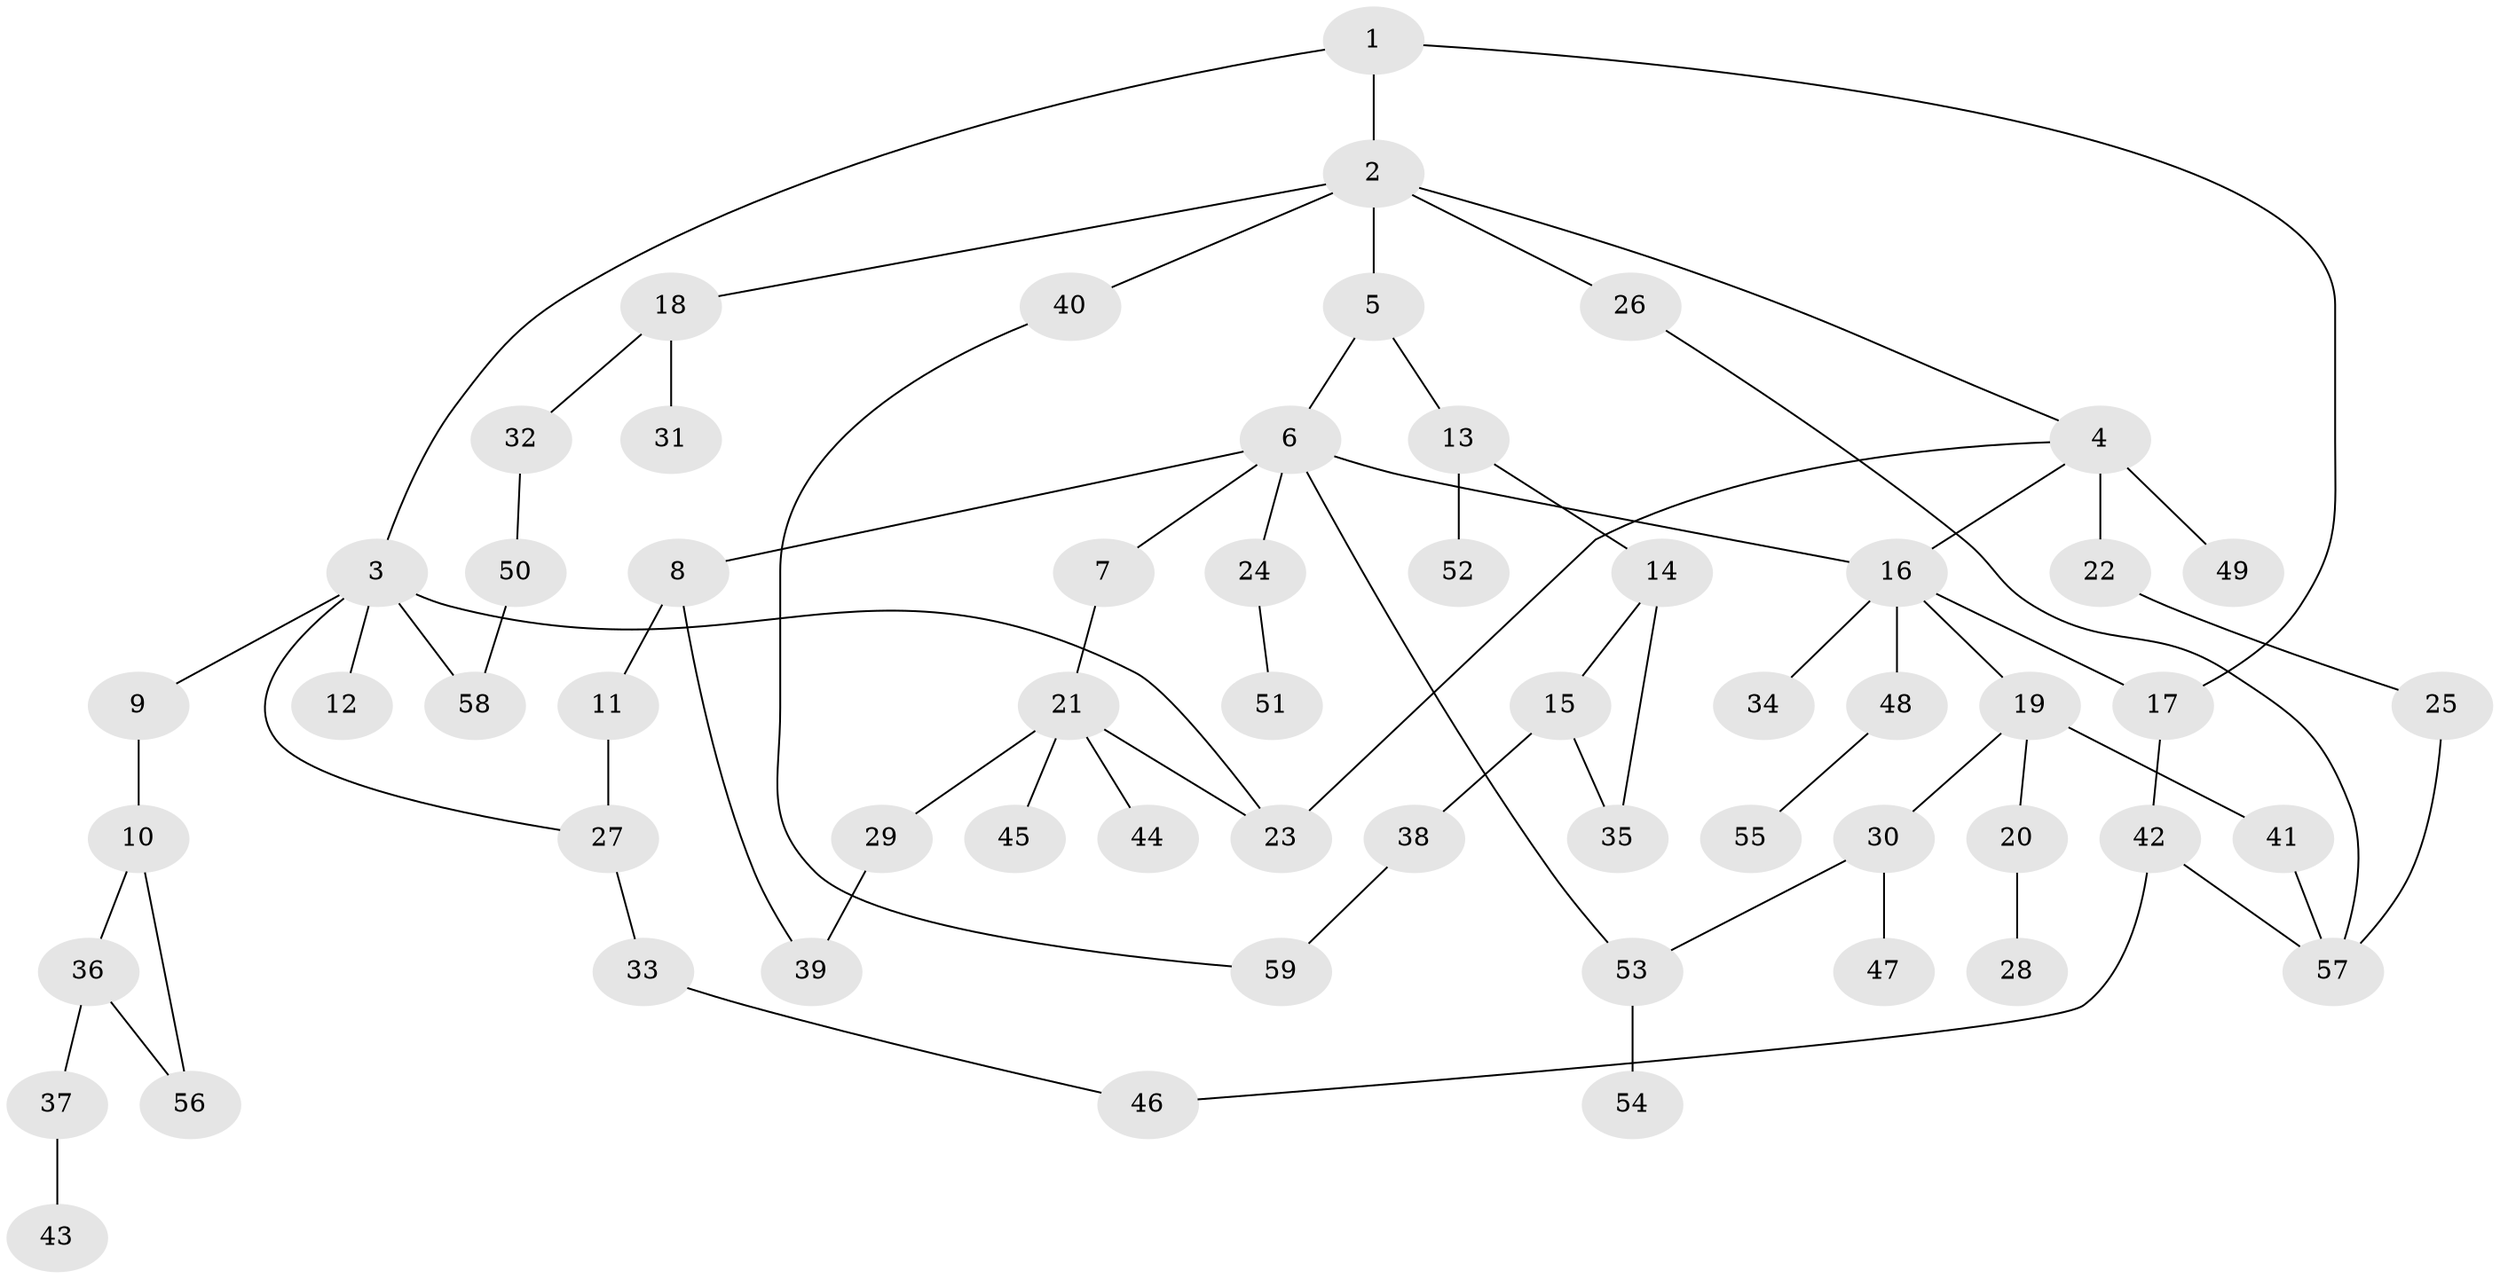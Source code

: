 // Generated by graph-tools (version 1.1) at 2025/34/03/09/25 02:34:08]
// undirected, 59 vertices, 73 edges
graph export_dot {
graph [start="1"]
  node [color=gray90,style=filled];
  1;
  2;
  3;
  4;
  5;
  6;
  7;
  8;
  9;
  10;
  11;
  12;
  13;
  14;
  15;
  16;
  17;
  18;
  19;
  20;
  21;
  22;
  23;
  24;
  25;
  26;
  27;
  28;
  29;
  30;
  31;
  32;
  33;
  34;
  35;
  36;
  37;
  38;
  39;
  40;
  41;
  42;
  43;
  44;
  45;
  46;
  47;
  48;
  49;
  50;
  51;
  52;
  53;
  54;
  55;
  56;
  57;
  58;
  59;
  1 -- 2;
  1 -- 3;
  1 -- 17;
  2 -- 4;
  2 -- 5;
  2 -- 18;
  2 -- 26;
  2 -- 40;
  3 -- 9;
  3 -- 12;
  3 -- 58;
  3 -- 23;
  3 -- 27;
  4 -- 16;
  4 -- 22;
  4 -- 23;
  4 -- 49;
  5 -- 6;
  5 -- 13;
  6 -- 7;
  6 -- 8;
  6 -- 24;
  6 -- 53;
  6 -- 16;
  7 -- 21;
  8 -- 11;
  8 -- 39;
  9 -- 10;
  10 -- 36;
  10 -- 56;
  11 -- 27;
  13 -- 14;
  13 -- 52;
  14 -- 15;
  14 -- 35;
  15 -- 35;
  15 -- 38;
  16 -- 19;
  16 -- 34;
  16 -- 48;
  16 -- 17;
  17 -- 42;
  18 -- 31;
  18 -- 32;
  19 -- 20;
  19 -- 30;
  19 -- 41;
  20 -- 28;
  21 -- 29;
  21 -- 44;
  21 -- 45;
  21 -- 23;
  22 -- 25;
  24 -- 51;
  25 -- 57;
  26 -- 57;
  27 -- 33;
  29 -- 39;
  30 -- 47;
  30 -- 53;
  32 -- 50;
  33 -- 46;
  36 -- 37;
  36 -- 56;
  37 -- 43;
  38 -- 59;
  40 -- 59;
  41 -- 57;
  42 -- 46;
  42 -- 57;
  48 -- 55;
  50 -- 58;
  53 -- 54;
}
